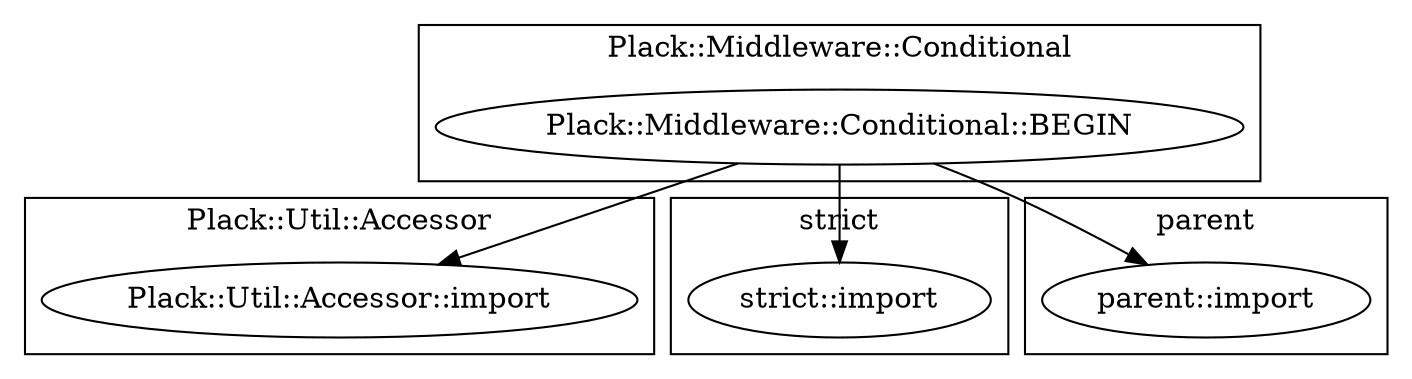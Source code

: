 digraph {
graph [overlap=false]
subgraph cluster_Plack_Util_Accessor {
	label="Plack::Util::Accessor";
	"Plack::Util::Accessor::import";
}
subgraph cluster_strict {
	label="strict";
	"strict::import";
}
subgraph cluster_Plack_Middleware_Conditional {
	label="Plack::Middleware::Conditional";
	"Plack::Middleware::Conditional::BEGIN";
}
subgraph cluster_parent {
	label="parent";
	"parent::import";
}
"Plack::Middleware::Conditional::BEGIN" -> "parent::import";
"Plack::Middleware::Conditional::BEGIN" -> "Plack::Util::Accessor::import";
"Plack::Middleware::Conditional::BEGIN" -> "strict::import";
}

